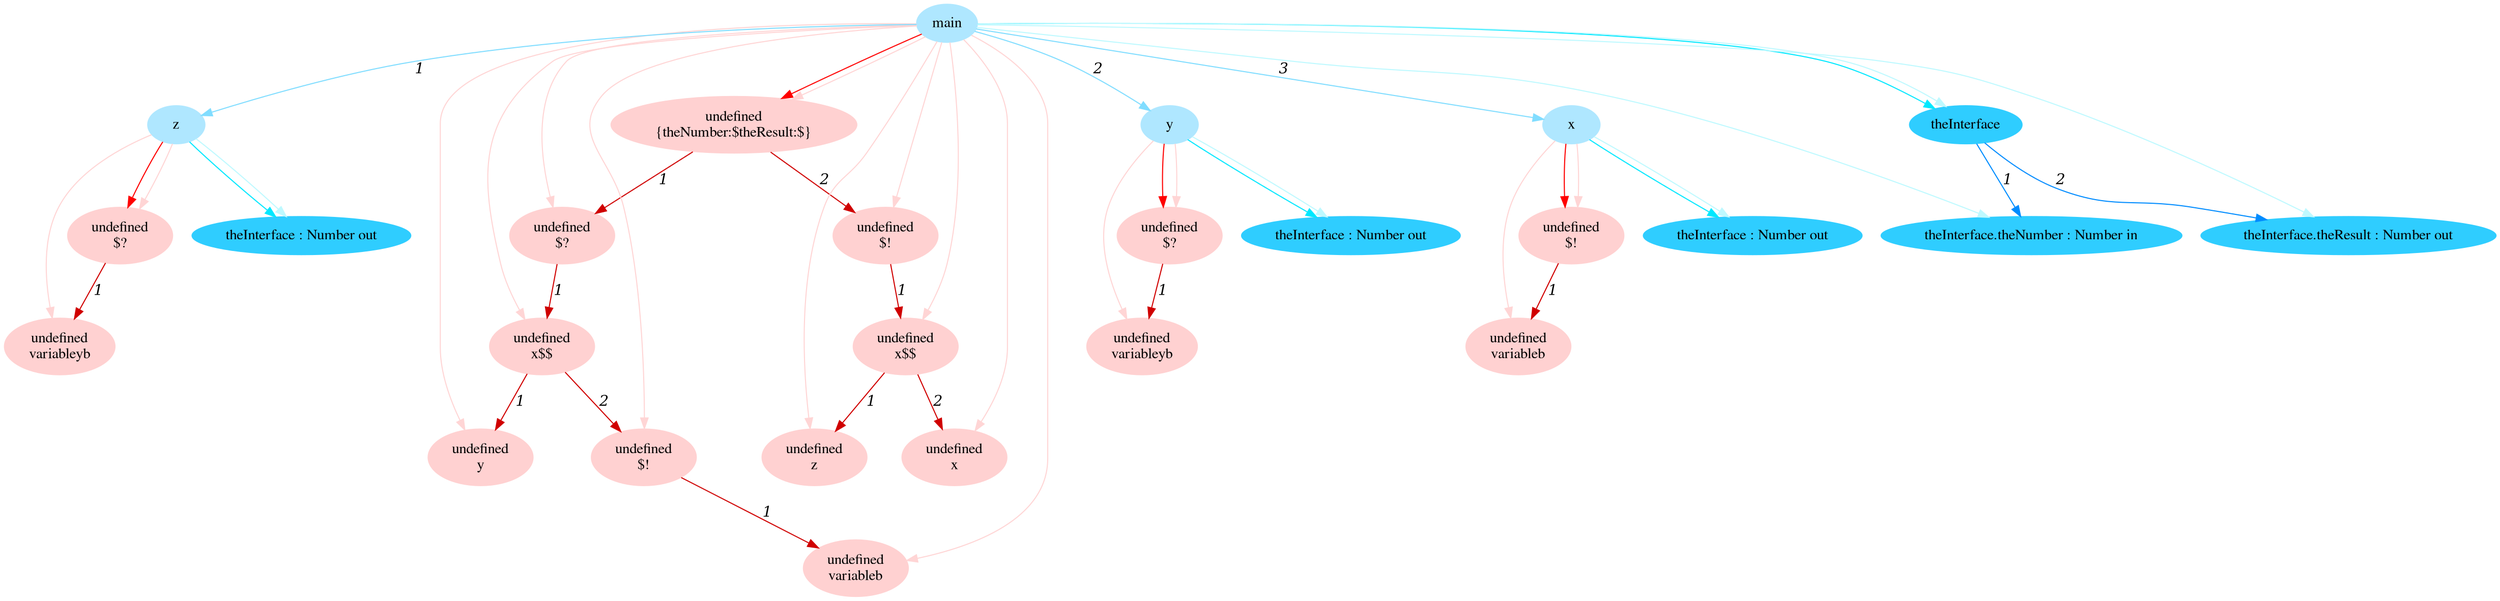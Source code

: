 digraph g{node_14441 [shape="ellipse", style="filled", color="#ffd1d1", fontname="Times", label="undefined
$?" ]
node_14443 [shape="ellipse", style="filled", color="#ffd1d1", fontname="Times", label="undefined
variableyb" ]
node_14451 [shape="ellipse", style="filled", color="#ffd1d1", fontname="Times", label="undefined
$?" ]
node_14453 [shape="ellipse", style="filled", color="#ffd1d1", fontname="Times", label="undefined
variableyb" ]
node_14461 [shape="ellipse", style="filled", color="#ffd1d1", fontname="Times", label="undefined
$!" ]
node_14463 [shape="ellipse", style="filled", color="#ffd1d1", fontname="Times", label="undefined
variableb" ]
node_14479 [shape="ellipse", style="filled", color="#ffd1d1", fontname="Times", label="undefined
{theNumber:$theResult:$}" ]
node_14481 [shape="ellipse", style="filled", color="#ffd1d1", fontname="Times", label="undefined
$?" ]
node_14483 [shape="ellipse", style="filled", color="#ffd1d1", fontname="Times", label="undefined
x$$" ]
node_14485 [shape="ellipse", style="filled", color="#ffd1d1", fontname="Times", label="undefined
y" ]
node_14487 [shape="ellipse", style="filled", color="#ffd1d1", fontname="Times", label="undefined
$!" ]
node_14489 [shape="ellipse", style="filled", color="#ffd1d1", fontname="Times", label="undefined
variableb" ]
node_14495 [shape="ellipse", style="filled", color="#ffd1d1", fontname="Times", label="undefined
$!" ]
node_14497 [shape="ellipse", style="filled", color="#ffd1d1", fontname="Times", label="undefined
x$$" ]
node_14499 [shape="ellipse", style="filled", color="#ffd1d1", fontname="Times", label="undefined
z" ]
node_14501 [shape="ellipse", style="filled", color="#ffd1d1", fontname="Times", label="undefined
x" ]
node_14436 [shape="ellipse", style="filled", color="#afe7ff", fontname="Times", label="main" ]
node_14437 [shape="ellipse", style="filled", color="#afe7ff", fontname="Times", label="z" ]
node_14447 [shape="ellipse", style="filled", color="#afe7ff", fontname="Times", label="y" ]
node_14457 [shape="ellipse", style="filled", color="#afe7ff", fontname="Times", label="x" ]
node_14438 [shape="ellipse", style="filled", color="#2fcdff", fontname="Times", label="theInterface : Number out" ]
node_14448 [shape="ellipse", style="filled", color="#2fcdff", fontname="Times", label="theInterface : Number out" ]
node_14458 [shape="ellipse", style="filled", color="#2fcdff", fontname="Times", label="theInterface : Number out" ]
node_14470 [shape="ellipse", style="filled", color="#2fcdff", fontname="Times", label="theInterface" ]
node_14471 [shape="ellipse", style="filled", color="#2fcdff", fontname="Times", label="theInterface.theNumber : Number in" ]
node_14473 [shape="ellipse", style="filled", color="#2fcdff", fontname="Times", label="theInterface.theResult : Number out" ]
node_14441 -> node_14443 [dir=forward, arrowHead=normal, fontname="Times-Italic", arrowsize=1, color="#d00000", label="1",  headlabel="", taillabel="" ]
node_14451 -> node_14453 [dir=forward, arrowHead=normal, fontname="Times-Italic", arrowsize=1, color="#d00000", label="1",  headlabel="", taillabel="" ]
node_14461 -> node_14463 [dir=forward, arrowHead=normal, fontname="Times-Italic", arrowsize=1, color="#d00000", label="1",  headlabel="", taillabel="" ]
node_14487 -> node_14489 [dir=forward, arrowHead=normal, fontname="Times-Italic", arrowsize=1, color="#d00000", label="1",  headlabel="", taillabel="" ]
node_14483 -> node_14485 [dir=forward, arrowHead=normal, fontname="Times-Italic", arrowsize=1, color="#d00000", label="1",  headlabel="", taillabel="" ]
node_14483 -> node_14487 [dir=forward, arrowHead=normal, fontname="Times-Italic", arrowsize=1, color="#d00000", label="2",  headlabel="", taillabel="" ]
node_14481 -> node_14483 [dir=forward, arrowHead=normal, fontname="Times-Italic", arrowsize=1, color="#d00000", label="1",  headlabel="", taillabel="" ]
node_14497 -> node_14499 [dir=forward, arrowHead=normal, fontname="Times-Italic", arrowsize=1, color="#d00000", label="1",  headlabel="", taillabel="" ]
node_14497 -> node_14501 [dir=forward, arrowHead=normal, fontname="Times-Italic", arrowsize=1, color="#d00000", label="2",  headlabel="", taillabel="" ]
node_14495 -> node_14497 [dir=forward, arrowHead=normal, fontname="Times-Italic", arrowsize=1, color="#d00000", label="1",  headlabel="", taillabel="" ]
node_14479 -> node_14481 [dir=forward, arrowHead=normal, fontname="Times-Italic", arrowsize=1, color="#d00000", label="1",  headlabel="", taillabel="" ]
node_14479 -> node_14495 [dir=forward, arrowHead=normal, fontname="Times-Italic", arrowsize=1, color="#d00000", label="2",  headlabel="", taillabel="" ]
node_14437 -> node_14441 [dir=forward, arrowHead=normal, fontname="Times-Italic", arrowsize=1, color="#ff0000", label="",  headlabel="", taillabel="" ]
node_14447 -> node_14451 [dir=forward, arrowHead=normal, fontname="Times-Italic", arrowsize=1, color="#ff0000", label="",  headlabel="", taillabel="" ]
node_14457 -> node_14461 [dir=forward, arrowHead=normal, fontname="Times-Italic", arrowsize=1, color="#ff0000", label="",  headlabel="", taillabel="" ]
node_14436 -> node_14479 [dir=forward, arrowHead=normal, fontname="Times-Italic", arrowsize=1, color="#ff0000", label="",  headlabel="", taillabel="" ]
node_14437 -> node_14441 [dir=forward, arrowHead=normal, fontname="Times-Italic", arrowsize=1, color="#ffd5d5", label="",  headlabel="", taillabel="" ]
node_14437 -> node_14443 [dir=forward, arrowHead=normal, fontname="Times-Italic", arrowsize=1, color="#ffd5d5", label="",  headlabel="", taillabel="" ]
node_14447 -> node_14451 [dir=forward, arrowHead=normal, fontname="Times-Italic", arrowsize=1, color="#ffd5d5", label="",  headlabel="", taillabel="" ]
node_14447 -> node_14453 [dir=forward, arrowHead=normal, fontname="Times-Italic", arrowsize=1, color="#ffd5d5", label="",  headlabel="", taillabel="" ]
node_14457 -> node_14461 [dir=forward, arrowHead=normal, fontname="Times-Italic", arrowsize=1, color="#ffd5d5", label="",  headlabel="", taillabel="" ]
node_14457 -> node_14463 [dir=forward, arrowHead=normal, fontname="Times-Italic", arrowsize=1, color="#ffd5d5", label="",  headlabel="", taillabel="" ]
node_14436 -> node_14479 [dir=forward, arrowHead=normal, fontname="Times-Italic", arrowsize=1, color="#ffd5d5", label="",  headlabel="", taillabel="" ]
node_14436 -> node_14481 [dir=forward, arrowHead=normal, fontname="Times-Italic", arrowsize=1, color="#ffd5d5", label="",  headlabel="", taillabel="" ]
node_14436 -> node_14483 [dir=forward, arrowHead=normal, fontname="Times-Italic", arrowsize=1, color="#ffd5d5", label="",  headlabel="", taillabel="" ]
node_14436 -> node_14485 [dir=forward, arrowHead=normal, fontname="Times-Italic", arrowsize=1, color="#ffd5d5", label="",  headlabel="", taillabel="" ]
node_14436 -> node_14487 [dir=forward, arrowHead=normal, fontname="Times-Italic", arrowsize=1, color="#ffd5d5", label="",  headlabel="", taillabel="" ]
node_14436 -> node_14489 [dir=forward, arrowHead=normal, fontname="Times-Italic", arrowsize=1, color="#ffd5d5", label="",  headlabel="", taillabel="" ]
node_14436 -> node_14495 [dir=forward, arrowHead=normal, fontname="Times-Italic", arrowsize=1, color="#ffd5d5", label="",  headlabel="", taillabel="" ]
node_14436 -> node_14497 [dir=forward, arrowHead=normal, fontname="Times-Italic", arrowsize=1, color="#ffd5d5", label="",  headlabel="", taillabel="" ]
node_14436 -> node_14499 [dir=forward, arrowHead=normal, fontname="Times-Italic", arrowsize=1, color="#ffd5d5", label="",  headlabel="", taillabel="" ]
node_14436 -> node_14501 [dir=forward, arrowHead=normal, fontname="Times-Italic", arrowsize=1, color="#ffd5d5", label="",  headlabel="", taillabel="" ]
node_14437 -> node_14438 [dir=forward, arrowHead=normal, fontname="Times-Italic", arrowsize=1, color="#00e8ff", label="",  headlabel="", taillabel="" ]
node_14447 -> node_14448 [dir=forward, arrowHead=normal, fontname="Times-Italic", arrowsize=1, color="#00e8ff", label="",  headlabel="", taillabel="" ]
node_14457 -> node_14458 [dir=forward, arrowHead=normal, fontname="Times-Italic", arrowsize=1, color="#00e8ff", label="",  headlabel="", taillabel="" ]
node_14436 -> node_14470 [dir=forward, arrowHead=normal, fontname="Times-Italic", arrowsize=1, color="#00e8ff", label="",  headlabel="", taillabel="" ]
node_14437 -> node_14438 [dir=forward, arrowHead=normal, fontname="Times-Italic", arrowsize=1, color="#bef9ff", label="",  headlabel="", taillabel="" ]
node_14447 -> node_14448 [dir=forward, arrowHead=normal, fontname="Times-Italic", arrowsize=1, color="#bef9ff", label="",  headlabel="", taillabel="" ]
node_14457 -> node_14458 [dir=forward, arrowHead=normal, fontname="Times-Italic", arrowsize=1, color="#bef9ff", label="",  headlabel="", taillabel="" ]
node_14436 -> node_14471 [dir=forward, arrowHead=normal, fontname="Times-Italic", arrowsize=1, color="#bef9ff", label="",  headlabel="", taillabel="" ]
node_14436 -> node_14473 [dir=forward, arrowHead=normal, fontname="Times-Italic", arrowsize=1, color="#bef9ff", label="",  headlabel="", taillabel="" ]
node_14436 -> node_14470 [dir=forward, arrowHead=normal, fontname="Times-Italic", arrowsize=1, color="#bef9ff", label="",  headlabel="", taillabel="" ]
node_14470 -> node_14471 [dir=forward, arrowHead=normal, fontname="Times-Italic", arrowsize=1, color="#008cff", label="1",  headlabel="", taillabel="" ]
node_14470 -> node_14473 [dir=forward, arrowHead=normal, fontname="Times-Italic", arrowsize=1, color="#008cff", label="2",  headlabel="", taillabel="" ]
node_14436 -> node_14437 [dir=forward, arrowHead=normal, fontname="Times-Italic", arrowsize=1, color="#81ddff", label="1",  headlabel="", taillabel="" ]
node_14436 -> node_14447 [dir=forward, arrowHead=normal, fontname="Times-Italic", arrowsize=1, color="#81ddff", label="2",  headlabel="", taillabel="" ]
node_14436 -> node_14457 [dir=forward, arrowHead=normal, fontname="Times-Italic", arrowsize=1, color="#81ddff", label="3",  headlabel="", taillabel="" ]
}